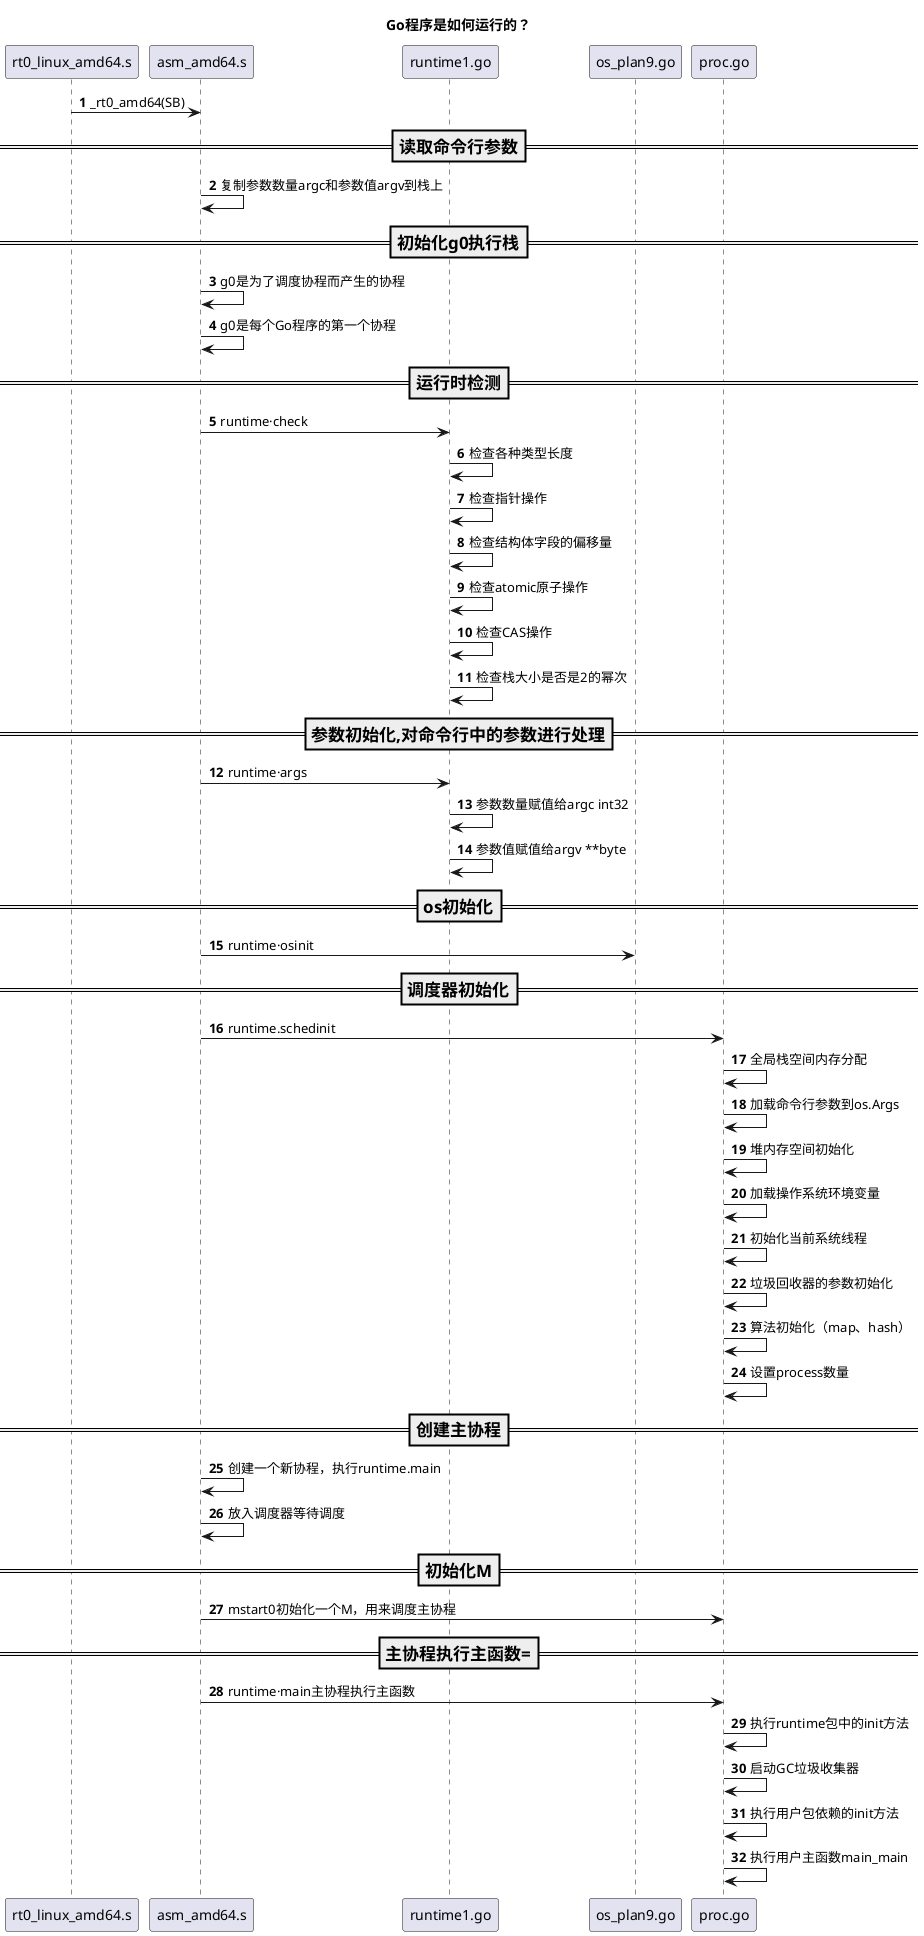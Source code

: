 @startuml
'https://plantuml.com/sequence-diagram
title Go程序是如何运行的？
autonumber

rt0_linux_amd64.s -> asm_amd64.s: _rt0_amd64(SB)


===读取命令行参数==
asm_amd64.s -> asm_amd64.s: 复制参数数量argc和参数值argv到栈上

===初始化g0执行栈==
asm_amd64.s -> asm_amd64.s: g0是为了调度协程而产生的协程
asm_amd64.s -> asm_amd64.s: g0是每个Go程序的第一个协程

===运行时检测==
asm_amd64.s -> runtime1.go: runtime·check
runtime1.go -> runtime1.go: 检查各种类型长度
runtime1.go -> runtime1.go: 检查指针操作
runtime1.go -> runtime1.go: 检查结构体字段的偏移量
runtime1.go -> runtime1.go: 检查atomic原子操作
runtime1.go -> runtime1.go: 检查CAS操作
runtime1.go -> runtime1.go: 检查栈大小是否是2的幂次

===参数初始化,对命令行中的参数进行处理==
asm_amd64.s -> runtime1.go: runtime·args
runtime1.go -> runtime1.go: 参数数量赋值给argc int32
runtime1.go -> runtime1.go: 参数值赋值给argv **byte


===os初始化==
asm_amd64.s -> os_plan9.go: runtime·osinit

===调度器初始化==
asm_amd64.s -> proc.go: runtime.schedinit
proc.go -> proc.go: 全局栈空间内存分配
proc.go -> proc.go: 加载命令行参数到os.Args
proc.go -> proc.go: 堆内存空间初始化
proc.go -> proc.go: 加载操作系统环境变量
proc.go -> proc.go: 初始化当前系统线程
proc.go -> proc.go: 垃圾回收器的参数初始化
proc.go -> proc.go: 算法初始化（map、hash）
proc.go -> proc.go: 设置process数量




===创建主协程==
asm_amd64.s -> asm_amd64.s: 创建一个新协程，执行runtime.main
asm_amd64.s -> asm_amd64.s: 放入调度器等待调度

===初始化M==
asm_amd64.s -> proc.go: mstart0初始化一个M，用来调度主协程

===主协程执行主函数===
asm_amd64.s -> proc.go: runtime·main主协程执行主函数
proc.go -> proc.go: 执行runtime包中的init方法
proc.go -> proc.go: 启动GC垃圾收集器
proc.go -> proc.go: 执行用户包依赖的init方法
proc.go -> proc.go: 执行用户主函数main_main


@enduml